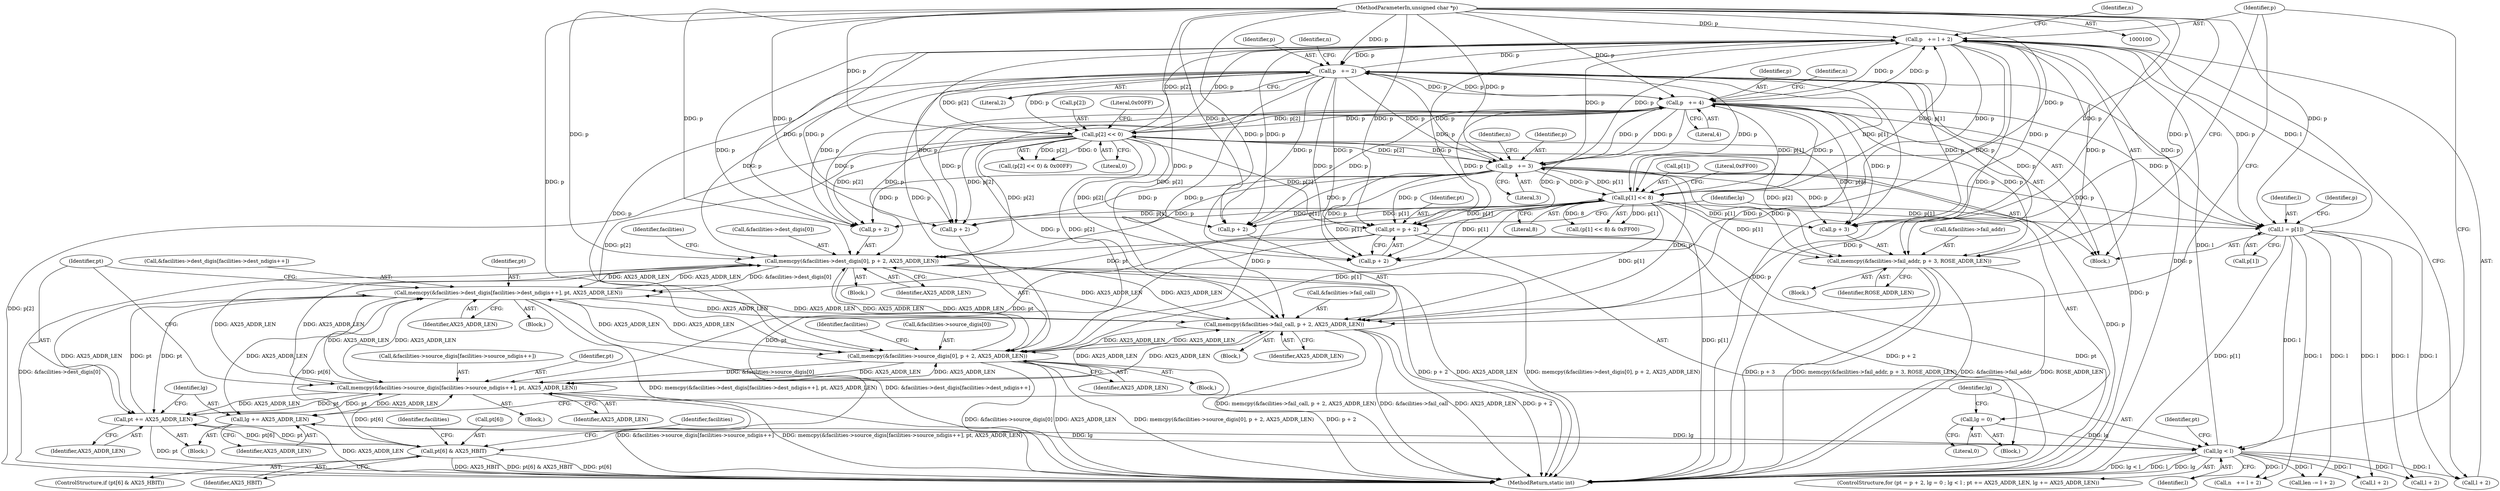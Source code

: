 digraph "0_linux_be20250c13f88375345ad99950190685eda51eb8_1@API" {
"1000263" [label="(Call,memcpy(&facilities->fail_addr, p + 3, ROSE_ADDR_LEN))"];
"1000364" [label="(Call,p   += l + 2)"];
"1000302" [label="(Call,lg < l)"];
"1000309" [label="(Call,lg += AX25_ADDR_LEN)"];
"1000329" [label="(Call,memcpy(&facilities->dest_digis[facilities->dest_ndigis++], pt, AX25_ADDR_LEN))"];
"1000224" [label="(Call,memcpy(&facilities->dest_digis[0], p + 2, AX25_ADDR_LEN))"];
"1000125" [label="(Call,p   += 2)"];
"1000171" [label="(Call,p   += 4)"];
"1000154" [label="(Call,p[2] << 0)"];
"1000160" [label="(Call,p   += 3)"];
"1000147" [label="(Call,p[1] << 8)"];
"1000101" [label="(MethodParameterIn,unsigned char *p)"];
"1000247" [label="(Call,memcpy(&facilities->fail_call, p + 2, AX25_ADDR_LEN))"];
"1000197" [label="(Call,memcpy(&facilities->source_digis[0], p + 2, AX25_ADDR_LEN))"];
"1000352" [label="(Call,memcpy(&facilities->source_digis[facilities->source_ndigis++], pt, AX25_ADDR_LEN))"];
"1000314" [label="(Call,pt[6] & AX25_HBIT)"];
"1000306" [label="(Call,pt += AX25_ADDR_LEN)"];
"1000294" [label="(Call,pt = p + 2)"];
"1000299" [label="(Call,lg = 0)"];
"1000182" [label="(Call,l = p[1])"];
"1000293" [label="(Block,)"];
"1000248" [label="(Call,&facilities->fail_call)"];
"1000162" [label="(Literal,3)"];
"1000246" [label="(Block,)"];
"1000263" [label="(Call,memcpy(&facilities->fail_addr, p + 3, ROSE_ADDR_LEN))"];
"1000127" [label="(Literal,2)"];
"1000304" [label="(Identifier,l)"];
"1000262" [label="(Block,)"];
"1000126" [label="(Identifier,p)"];
"1000374" [label="(Call,len -= l + 2)"];
"1000313" [label="(ControlStructure,if (pt[6] & AX25_HBIT))"];
"1000311" [label="(Identifier,AX25_ADDR_LEN)"];
"1000323" [label="(Identifier,facilities)"];
"1000296" [label="(Call,p + 2)"];
"1000252" [label="(Call,p + 2)"];
"1000164" [label="(Identifier,n)"];
"1000307" [label="(Identifier,pt)"];
"1000353" [label="(Call,&facilities->source_digis[facilities->source_ndigis++])"];
"1000234" [label="(Identifier,AX25_ADDR_LEN)"];
"1000370" [label="(Identifier,n)"];
"1000362" [label="(Identifier,pt)"];
"1000308" [label="(Identifier,AX25_ADDR_LEN)"];
"1000123" [label="(Block,)"];
"1000197" [label="(Call,memcpy(&facilities->source_digis[0], p + 2, AX25_ADDR_LEN))"];
"1000268" [label="(Call,p + 3)"];
"1000315" [label="(Call,pt[6])"];
"1000346" [label="(Identifier,facilities)"];
"1000146" [label="(Call,(p[1] << 8) & 0xFF00)"];
"1000294" [label="(Call,pt = p + 2)"];
"1000161" [label="(Identifier,p)"];
"1000330" [label="(Call,&facilities->dest_digis[facilities->dest_ndigis++])"];
"1000148" [label="(Call,p[1])"];
"1000237" [label="(Identifier,facilities)"];
"1000155" [label="(Call,p[2])"];
"1000171" [label="(Call,p   += 4)"];
"1000172" [label="(Identifier,p)"];
"1000158" [label="(Literal,0)"];
"1000207" [label="(Identifier,AX25_ADDR_LEN)"];
"1000182" [label="(Call,l = p[1])"];
"1000183" [label="(Identifier,l)"];
"1000264" [label="(Call,&facilities->fail_addr)"];
"1000184" [label="(Call,p[1])"];
"1000224" [label="(Call,memcpy(&facilities->dest_digis[0], p + 2, AX25_ADDR_LEN))"];
"1000292" [label="(ControlStructure,for (pt = p + 2, lg = 0 ; lg < l ; pt += AX25_ADDR_LEN, lg += AX25_ADDR_LEN))"];
"1000295" [label="(Identifier,pt)"];
"1000352" [label="(Call,memcpy(&facilities->source_digis[facilities->source_ndigis++], pt, AX25_ADDR_LEN))"];
"1000340" [label="(Identifier,AX25_ADDR_LEN)"];
"1000390" [label="(MethodReturn,static int)"];
"1000302" [label="(Call,lg < l)"];
"1000365" [label="(Identifier,p)"];
"1000366" [label="(Call,l + 2)"];
"1000300" [label="(Identifier,lg)"];
"1000154" [label="(Call,p[2] << 0)"];
"1000210" [label="(Identifier,facilities)"];
"1000299" [label="(Call,lg = 0)"];
"1000309" [label="(Call,lg += AX25_ADDR_LEN)"];
"1000329" [label="(Call,memcpy(&facilities->dest_digis[facilities->dest_ndigis++], pt, AX25_ADDR_LEN))"];
"1000305" [label="(Block,)"];
"1000190" [label="(Identifier,p)"];
"1000301" [label="(Literal,0)"];
"1000369" [label="(Call,n   += l + 2)"];
"1000153" [label="(Call,(p[2] << 0) & 0x00FF)"];
"1000151" [label="(Literal,8)"];
"1000271" [label="(Identifier,ROSE_ADDR_LEN)"];
"1000318" [label="(Identifier,AX25_HBIT)"];
"1000342" [label="(Block,)"];
"1000160" [label="(Call,p   += 3)"];
"1000101" [label="(MethodParameterIn,unsigned char *p)"];
"1000196" [label="(Block,)"];
"1000204" [label="(Call,p + 2)"];
"1000231" [label="(Call,p + 2)"];
"1000316" [label="(Identifier,pt)"];
"1000223" [label="(Block,)"];
"1000225" [label="(Call,&facilities->dest_digis[0])"];
"1000147" [label="(Call,p[1] << 8)"];
"1000363" [label="(Identifier,AX25_ADDR_LEN)"];
"1000129" [label="(Identifier,n)"];
"1000306" [label="(Call,pt += AX25_ADDR_LEN)"];
"1000175" [label="(Identifier,n)"];
"1000125" [label="(Call,p   += 2)"];
"1000173" [label="(Literal,4)"];
"1000371" [label="(Call,l + 2)"];
"1000303" [label="(Identifier,lg)"];
"1000310" [label="(Identifier,lg)"];
"1000255" [label="(Identifier,AX25_ADDR_LEN)"];
"1000159" [label="(Literal,0x00FF)"];
"1000376" [label="(Call,l + 2)"];
"1000314" [label="(Call,pt[6] & AX25_HBIT)"];
"1000247" [label="(Call,memcpy(&facilities->fail_call, p + 2, AX25_ADDR_LEN))"];
"1000339" [label="(Identifier,pt)"];
"1000152" [label="(Literal,0xFF00)"];
"1000198" [label="(Call,&facilities->source_digis[0])"];
"1000364" [label="(Call,p   += l + 2)"];
"1000319" [label="(Block,)"];
"1000263" -> "1000262"  [label="AST: "];
"1000263" -> "1000271"  [label="CFG: "];
"1000264" -> "1000263"  [label="AST: "];
"1000268" -> "1000263"  [label="AST: "];
"1000271" -> "1000263"  [label="AST: "];
"1000365" -> "1000263"  [label="CFG: "];
"1000263" -> "1000390"  [label="DDG: p + 3"];
"1000263" -> "1000390"  [label="DDG: memcpy(&facilities->fail_addr, p + 3, ROSE_ADDR_LEN)"];
"1000263" -> "1000390"  [label="DDG: &facilities->fail_addr"];
"1000263" -> "1000390"  [label="DDG: ROSE_ADDR_LEN"];
"1000364" -> "1000263"  [label="DDG: p"];
"1000125" -> "1000263"  [label="DDG: p"];
"1000171" -> "1000263"  [label="DDG: p"];
"1000154" -> "1000263"  [label="DDG: p[2]"];
"1000160" -> "1000263"  [label="DDG: p"];
"1000101" -> "1000263"  [label="DDG: p"];
"1000147" -> "1000263"  [label="DDG: p[1]"];
"1000364" -> "1000123"  [label="AST: "];
"1000364" -> "1000366"  [label="CFG: "];
"1000365" -> "1000364"  [label="AST: "];
"1000366" -> "1000364"  [label="AST: "];
"1000370" -> "1000364"  [label="CFG: "];
"1000364" -> "1000390"  [label="DDG: p"];
"1000364" -> "1000125"  [label="DDG: p"];
"1000364" -> "1000147"  [label="DDG: p"];
"1000364" -> "1000154"  [label="DDG: p"];
"1000364" -> "1000160"  [label="DDG: p"];
"1000364" -> "1000171"  [label="DDG: p"];
"1000364" -> "1000182"  [label="DDG: p"];
"1000364" -> "1000197"  [label="DDG: p"];
"1000364" -> "1000204"  [label="DDG: p"];
"1000364" -> "1000224"  [label="DDG: p"];
"1000364" -> "1000231"  [label="DDG: p"];
"1000364" -> "1000247"  [label="DDG: p"];
"1000364" -> "1000252"  [label="DDG: p"];
"1000364" -> "1000268"  [label="DDG: p"];
"1000364" -> "1000294"  [label="DDG: p"];
"1000364" -> "1000296"  [label="DDG: p"];
"1000302" -> "1000364"  [label="DDG: l"];
"1000182" -> "1000364"  [label="DDG: l"];
"1000125" -> "1000364"  [label="DDG: p"];
"1000171" -> "1000364"  [label="DDG: p"];
"1000154" -> "1000364"  [label="DDG: p[2]"];
"1000160" -> "1000364"  [label="DDG: p"];
"1000101" -> "1000364"  [label="DDG: p"];
"1000147" -> "1000364"  [label="DDG: p[1]"];
"1000302" -> "1000292"  [label="AST: "];
"1000302" -> "1000304"  [label="CFG: "];
"1000303" -> "1000302"  [label="AST: "];
"1000304" -> "1000302"  [label="AST: "];
"1000316" -> "1000302"  [label="CFG: "];
"1000365" -> "1000302"  [label="CFG: "];
"1000302" -> "1000390"  [label="DDG: l"];
"1000302" -> "1000390"  [label="DDG: lg"];
"1000302" -> "1000390"  [label="DDG: lg < l"];
"1000309" -> "1000302"  [label="DDG: lg"];
"1000299" -> "1000302"  [label="DDG: lg"];
"1000182" -> "1000302"  [label="DDG: l"];
"1000302" -> "1000309"  [label="DDG: lg"];
"1000302" -> "1000366"  [label="DDG: l"];
"1000302" -> "1000369"  [label="DDG: l"];
"1000302" -> "1000371"  [label="DDG: l"];
"1000302" -> "1000374"  [label="DDG: l"];
"1000302" -> "1000376"  [label="DDG: l"];
"1000309" -> "1000305"  [label="AST: "];
"1000309" -> "1000311"  [label="CFG: "];
"1000310" -> "1000309"  [label="AST: "];
"1000311" -> "1000309"  [label="AST: "];
"1000303" -> "1000309"  [label="CFG: "];
"1000309" -> "1000390"  [label="DDG: AX25_ADDR_LEN"];
"1000329" -> "1000309"  [label="DDG: AX25_ADDR_LEN"];
"1000352" -> "1000309"  [label="DDG: AX25_ADDR_LEN"];
"1000329" -> "1000319"  [label="AST: "];
"1000329" -> "1000340"  [label="CFG: "];
"1000330" -> "1000329"  [label="AST: "];
"1000339" -> "1000329"  [label="AST: "];
"1000340" -> "1000329"  [label="AST: "];
"1000307" -> "1000329"  [label="CFG: "];
"1000329" -> "1000390"  [label="DDG: memcpy(&facilities->dest_digis[facilities->dest_ndigis++], pt, AX25_ADDR_LEN)"];
"1000329" -> "1000390"  [label="DDG: &facilities->dest_digis[facilities->dest_ndigis++]"];
"1000329" -> "1000197"  [label="DDG: AX25_ADDR_LEN"];
"1000329" -> "1000224"  [label="DDG: AX25_ADDR_LEN"];
"1000329" -> "1000247"  [label="DDG: AX25_ADDR_LEN"];
"1000329" -> "1000306"  [label="DDG: AX25_ADDR_LEN"];
"1000329" -> "1000306"  [label="DDG: pt"];
"1000224" -> "1000329"  [label="DDG: &facilities->dest_digis[0]"];
"1000224" -> "1000329"  [label="DDG: AX25_ADDR_LEN"];
"1000314" -> "1000329"  [label="DDG: pt[6]"];
"1000306" -> "1000329"  [label="DDG: pt"];
"1000294" -> "1000329"  [label="DDG: pt"];
"1000247" -> "1000329"  [label="DDG: AX25_ADDR_LEN"];
"1000197" -> "1000329"  [label="DDG: AX25_ADDR_LEN"];
"1000352" -> "1000329"  [label="DDG: AX25_ADDR_LEN"];
"1000329" -> "1000352"  [label="DDG: AX25_ADDR_LEN"];
"1000224" -> "1000223"  [label="AST: "];
"1000224" -> "1000234"  [label="CFG: "];
"1000225" -> "1000224"  [label="AST: "];
"1000231" -> "1000224"  [label="AST: "];
"1000234" -> "1000224"  [label="AST: "];
"1000237" -> "1000224"  [label="CFG: "];
"1000224" -> "1000390"  [label="DDG: &facilities->dest_digis[0]"];
"1000224" -> "1000390"  [label="DDG: p + 2"];
"1000224" -> "1000390"  [label="DDG: AX25_ADDR_LEN"];
"1000224" -> "1000390"  [label="DDG: memcpy(&facilities->dest_digis[0], p + 2, AX25_ADDR_LEN)"];
"1000224" -> "1000197"  [label="DDG: AX25_ADDR_LEN"];
"1000125" -> "1000224"  [label="DDG: p"];
"1000171" -> "1000224"  [label="DDG: p"];
"1000154" -> "1000224"  [label="DDG: p[2]"];
"1000160" -> "1000224"  [label="DDG: p"];
"1000101" -> "1000224"  [label="DDG: p"];
"1000147" -> "1000224"  [label="DDG: p[1]"];
"1000247" -> "1000224"  [label="DDG: AX25_ADDR_LEN"];
"1000197" -> "1000224"  [label="DDG: AX25_ADDR_LEN"];
"1000352" -> "1000224"  [label="DDG: AX25_ADDR_LEN"];
"1000224" -> "1000247"  [label="DDG: AX25_ADDR_LEN"];
"1000224" -> "1000352"  [label="DDG: AX25_ADDR_LEN"];
"1000125" -> "1000123"  [label="AST: "];
"1000125" -> "1000127"  [label="CFG: "];
"1000126" -> "1000125"  [label="AST: "];
"1000127" -> "1000125"  [label="AST: "];
"1000129" -> "1000125"  [label="CFG: "];
"1000125" -> "1000390"  [label="DDG: p"];
"1000171" -> "1000125"  [label="DDG: p"];
"1000154" -> "1000125"  [label="DDG: p[2]"];
"1000147" -> "1000125"  [label="DDG: p[1]"];
"1000160" -> "1000125"  [label="DDG: p"];
"1000101" -> "1000125"  [label="DDG: p"];
"1000125" -> "1000147"  [label="DDG: p"];
"1000125" -> "1000154"  [label="DDG: p"];
"1000125" -> "1000160"  [label="DDG: p"];
"1000125" -> "1000171"  [label="DDG: p"];
"1000125" -> "1000182"  [label="DDG: p"];
"1000125" -> "1000197"  [label="DDG: p"];
"1000125" -> "1000204"  [label="DDG: p"];
"1000125" -> "1000231"  [label="DDG: p"];
"1000125" -> "1000247"  [label="DDG: p"];
"1000125" -> "1000252"  [label="DDG: p"];
"1000125" -> "1000268"  [label="DDG: p"];
"1000125" -> "1000294"  [label="DDG: p"];
"1000125" -> "1000296"  [label="DDG: p"];
"1000171" -> "1000123"  [label="AST: "];
"1000171" -> "1000173"  [label="CFG: "];
"1000172" -> "1000171"  [label="AST: "];
"1000173" -> "1000171"  [label="AST: "];
"1000175" -> "1000171"  [label="CFG: "];
"1000171" -> "1000390"  [label="DDG: p"];
"1000171" -> "1000147"  [label="DDG: p"];
"1000171" -> "1000154"  [label="DDG: p"];
"1000171" -> "1000160"  [label="DDG: p"];
"1000154" -> "1000171"  [label="DDG: p[2]"];
"1000147" -> "1000171"  [label="DDG: p[1]"];
"1000160" -> "1000171"  [label="DDG: p"];
"1000101" -> "1000171"  [label="DDG: p"];
"1000171" -> "1000182"  [label="DDG: p"];
"1000171" -> "1000197"  [label="DDG: p"];
"1000171" -> "1000204"  [label="DDG: p"];
"1000171" -> "1000231"  [label="DDG: p"];
"1000171" -> "1000247"  [label="DDG: p"];
"1000171" -> "1000252"  [label="DDG: p"];
"1000171" -> "1000268"  [label="DDG: p"];
"1000171" -> "1000294"  [label="DDG: p"];
"1000171" -> "1000296"  [label="DDG: p"];
"1000154" -> "1000153"  [label="AST: "];
"1000154" -> "1000158"  [label="CFG: "];
"1000155" -> "1000154"  [label="AST: "];
"1000158" -> "1000154"  [label="AST: "];
"1000159" -> "1000154"  [label="CFG: "];
"1000154" -> "1000390"  [label="DDG: p[2]"];
"1000154" -> "1000153"  [label="DDG: p[2]"];
"1000154" -> "1000153"  [label="DDG: 0"];
"1000160" -> "1000154"  [label="DDG: p"];
"1000101" -> "1000154"  [label="DDG: p"];
"1000154" -> "1000160"  [label="DDG: p[2]"];
"1000154" -> "1000197"  [label="DDG: p[2]"];
"1000154" -> "1000204"  [label="DDG: p[2]"];
"1000154" -> "1000231"  [label="DDG: p[2]"];
"1000154" -> "1000247"  [label="DDG: p[2]"];
"1000154" -> "1000252"  [label="DDG: p[2]"];
"1000154" -> "1000268"  [label="DDG: p[2]"];
"1000154" -> "1000294"  [label="DDG: p[2]"];
"1000154" -> "1000296"  [label="DDG: p[2]"];
"1000160" -> "1000123"  [label="AST: "];
"1000160" -> "1000162"  [label="CFG: "];
"1000161" -> "1000160"  [label="AST: "];
"1000162" -> "1000160"  [label="AST: "];
"1000164" -> "1000160"  [label="CFG: "];
"1000160" -> "1000390"  [label="DDG: p"];
"1000160" -> "1000147"  [label="DDG: p"];
"1000147" -> "1000160"  [label="DDG: p[1]"];
"1000101" -> "1000160"  [label="DDG: p"];
"1000160" -> "1000182"  [label="DDG: p"];
"1000160" -> "1000197"  [label="DDG: p"];
"1000160" -> "1000204"  [label="DDG: p"];
"1000160" -> "1000231"  [label="DDG: p"];
"1000160" -> "1000247"  [label="DDG: p"];
"1000160" -> "1000252"  [label="DDG: p"];
"1000160" -> "1000268"  [label="DDG: p"];
"1000160" -> "1000294"  [label="DDG: p"];
"1000160" -> "1000296"  [label="DDG: p"];
"1000147" -> "1000146"  [label="AST: "];
"1000147" -> "1000151"  [label="CFG: "];
"1000148" -> "1000147"  [label="AST: "];
"1000151" -> "1000147"  [label="AST: "];
"1000152" -> "1000147"  [label="CFG: "];
"1000147" -> "1000390"  [label="DDG: p[1]"];
"1000147" -> "1000146"  [label="DDG: p[1]"];
"1000147" -> "1000146"  [label="DDG: 8"];
"1000101" -> "1000147"  [label="DDG: p"];
"1000147" -> "1000182"  [label="DDG: p[1]"];
"1000147" -> "1000197"  [label="DDG: p[1]"];
"1000147" -> "1000204"  [label="DDG: p[1]"];
"1000147" -> "1000231"  [label="DDG: p[1]"];
"1000147" -> "1000247"  [label="DDG: p[1]"];
"1000147" -> "1000252"  [label="DDG: p[1]"];
"1000147" -> "1000268"  [label="DDG: p[1]"];
"1000147" -> "1000294"  [label="DDG: p[1]"];
"1000147" -> "1000296"  [label="DDG: p[1]"];
"1000101" -> "1000100"  [label="AST: "];
"1000101" -> "1000390"  [label="DDG: p"];
"1000101" -> "1000182"  [label="DDG: p"];
"1000101" -> "1000197"  [label="DDG: p"];
"1000101" -> "1000204"  [label="DDG: p"];
"1000101" -> "1000231"  [label="DDG: p"];
"1000101" -> "1000247"  [label="DDG: p"];
"1000101" -> "1000252"  [label="DDG: p"];
"1000101" -> "1000268"  [label="DDG: p"];
"1000101" -> "1000294"  [label="DDG: p"];
"1000101" -> "1000296"  [label="DDG: p"];
"1000247" -> "1000246"  [label="AST: "];
"1000247" -> "1000255"  [label="CFG: "];
"1000248" -> "1000247"  [label="AST: "];
"1000252" -> "1000247"  [label="AST: "];
"1000255" -> "1000247"  [label="AST: "];
"1000365" -> "1000247"  [label="CFG: "];
"1000247" -> "1000390"  [label="DDG: &facilities->fail_call"];
"1000247" -> "1000390"  [label="DDG: AX25_ADDR_LEN"];
"1000247" -> "1000390"  [label="DDG: p + 2"];
"1000247" -> "1000390"  [label="DDG: memcpy(&facilities->fail_call, p + 2, AX25_ADDR_LEN)"];
"1000247" -> "1000197"  [label="DDG: AX25_ADDR_LEN"];
"1000197" -> "1000247"  [label="DDG: AX25_ADDR_LEN"];
"1000352" -> "1000247"  [label="DDG: AX25_ADDR_LEN"];
"1000247" -> "1000352"  [label="DDG: AX25_ADDR_LEN"];
"1000197" -> "1000196"  [label="AST: "];
"1000197" -> "1000207"  [label="CFG: "];
"1000198" -> "1000197"  [label="AST: "];
"1000204" -> "1000197"  [label="AST: "];
"1000207" -> "1000197"  [label="AST: "];
"1000210" -> "1000197"  [label="CFG: "];
"1000197" -> "1000390"  [label="DDG: AX25_ADDR_LEN"];
"1000197" -> "1000390"  [label="DDG: memcpy(&facilities->source_digis[0], p + 2, AX25_ADDR_LEN)"];
"1000197" -> "1000390"  [label="DDG: p + 2"];
"1000197" -> "1000390"  [label="DDG: &facilities->source_digis[0]"];
"1000352" -> "1000197"  [label="DDG: AX25_ADDR_LEN"];
"1000197" -> "1000352"  [label="DDG: &facilities->source_digis[0]"];
"1000197" -> "1000352"  [label="DDG: AX25_ADDR_LEN"];
"1000352" -> "1000342"  [label="AST: "];
"1000352" -> "1000363"  [label="CFG: "];
"1000353" -> "1000352"  [label="AST: "];
"1000362" -> "1000352"  [label="AST: "];
"1000363" -> "1000352"  [label="AST: "];
"1000307" -> "1000352"  [label="CFG: "];
"1000352" -> "1000390"  [label="DDG: &facilities->source_digis[facilities->source_ndigis++]"];
"1000352" -> "1000390"  [label="DDG: memcpy(&facilities->source_digis[facilities->source_ndigis++], pt, AX25_ADDR_LEN)"];
"1000352" -> "1000306"  [label="DDG: AX25_ADDR_LEN"];
"1000352" -> "1000306"  [label="DDG: pt"];
"1000314" -> "1000352"  [label="DDG: pt[6]"];
"1000306" -> "1000352"  [label="DDG: pt"];
"1000294" -> "1000352"  [label="DDG: pt"];
"1000314" -> "1000313"  [label="AST: "];
"1000314" -> "1000318"  [label="CFG: "];
"1000315" -> "1000314"  [label="AST: "];
"1000318" -> "1000314"  [label="AST: "];
"1000323" -> "1000314"  [label="CFG: "];
"1000346" -> "1000314"  [label="CFG: "];
"1000314" -> "1000390"  [label="DDG: pt[6]"];
"1000314" -> "1000390"  [label="DDG: AX25_HBIT"];
"1000314" -> "1000390"  [label="DDG: pt[6] & AX25_HBIT"];
"1000314" -> "1000306"  [label="DDG: pt[6]"];
"1000306" -> "1000314"  [label="DDG: pt"];
"1000294" -> "1000314"  [label="DDG: pt"];
"1000306" -> "1000305"  [label="AST: "];
"1000306" -> "1000308"  [label="CFG: "];
"1000307" -> "1000306"  [label="AST: "];
"1000308" -> "1000306"  [label="AST: "];
"1000310" -> "1000306"  [label="CFG: "];
"1000306" -> "1000390"  [label="DDG: pt"];
"1000294" -> "1000293"  [label="AST: "];
"1000294" -> "1000296"  [label="CFG: "];
"1000295" -> "1000294"  [label="AST: "];
"1000296" -> "1000294"  [label="AST: "];
"1000300" -> "1000294"  [label="CFG: "];
"1000294" -> "1000390"  [label="DDG: p + 2"];
"1000294" -> "1000390"  [label="DDG: pt"];
"1000299" -> "1000293"  [label="AST: "];
"1000299" -> "1000301"  [label="CFG: "];
"1000300" -> "1000299"  [label="AST: "];
"1000301" -> "1000299"  [label="AST: "];
"1000303" -> "1000299"  [label="CFG: "];
"1000182" -> "1000123"  [label="AST: "];
"1000182" -> "1000184"  [label="CFG: "];
"1000183" -> "1000182"  [label="AST: "];
"1000184" -> "1000182"  [label="AST: "];
"1000190" -> "1000182"  [label="CFG: "];
"1000182" -> "1000390"  [label="DDG: p[1]"];
"1000182" -> "1000366"  [label="DDG: l"];
"1000182" -> "1000369"  [label="DDG: l"];
"1000182" -> "1000371"  [label="DDG: l"];
"1000182" -> "1000374"  [label="DDG: l"];
"1000182" -> "1000376"  [label="DDG: l"];
}
